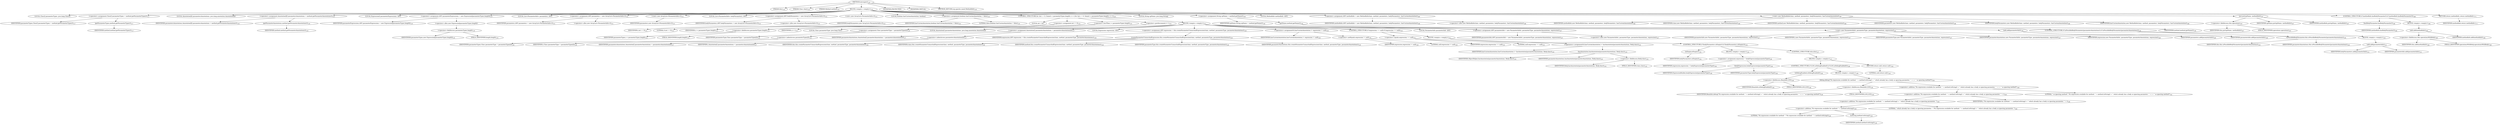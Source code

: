 digraph "introspect" {  
"319" [label = <(METHOD,introspect)<SUB>116</SUB>> ]
"22" [label = <(PARAM,this)<SUB>116</SUB>> ]
"320" [label = <(PARAM,Class clazz)<SUB>116</SUB>> ]
"321" [label = <(PARAM,Method method)<SUB>116</SUB>> ]
"322" [label = <(BLOCK,&lt;empty&gt;,&lt;empty&gt;)<SUB>116</SUB>> ]
"323" [label = <(LOCAL,Class[] parameterTypes: java.lang.Class[])> ]
"324" [label = <(&lt;operator&gt;.assignment,Class[] parameterTypes = method.getParameterTypes())<SUB>117</SUB>> ]
"325" [label = <(IDENTIFIER,parameterTypes,Class[] parameterTypes = method.getParameterTypes())<SUB>117</SUB>> ]
"326" [label = <(getParameterTypes,method.getParameterTypes())<SUB>117</SUB>> ]
"327" [label = <(IDENTIFIER,method,method.getParameterTypes())<SUB>117</SUB>> ]
"328" [label = <(LOCAL,Annotation[][] parametersAnnotations: java.lang.annotation.Annotation[][])> ]
"329" [label = <(&lt;operator&gt;.assignment,Annotation[][] parametersAnnotations = method.getParameterAnnotations())<SUB>118</SUB>> ]
"330" [label = <(IDENTIFIER,parametersAnnotations,Annotation[][] parametersAnnotations = method.getParameterAnnotations())<SUB>118</SUB>> ]
"331" [label = <(getParameterAnnotations,method.getParameterAnnotations())<SUB>118</SUB>> ]
"332" [label = <(IDENTIFIER,method,method.getParameterAnnotations())<SUB>118</SUB>> ]
"333" [label = <(LOCAL,Expression[] parameterExpressions: ANY)> ]
"334" [label = <(&lt;operator&gt;.assignment,ANY parameterExpressions = new Expression[parameterTypes.length])<SUB>119</SUB>> ]
"335" [label = <(IDENTIFIER,parameterExpressions,ANY parameterExpressions = new Expression[parameterTypes.length])<SUB>119</SUB>> ]
"336" [label = <(&lt;operator&gt;.alloc,new Expression[parameterTypes.length])> ]
"337" [label = <(&lt;operator&gt;.fieldAccess,parameterTypes.length)<SUB>119</SUB>> ]
"338" [label = <(IDENTIFIER,parameterTypes,new Expression[parameterTypes.length])<SUB>119</SUB>> ]
"339" [label = <(FIELD_IDENTIFIER,length,length)<SUB>119</SUB>> ]
"18" [label = <(LOCAL,List&lt;ParameterInfo&gt; parameters: ANY)> ]
"340" [label = <(&lt;operator&gt;.assignment,ANY parameters = new ArrayList&lt;ParameterInfo&gt;())<SUB>121</SUB>> ]
"341" [label = <(IDENTIFIER,parameters,ANY parameters = new ArrayList&lt;ParameterInfo&gt;())<SUB>121</SUB>> ]
"342" [label = <(&lt;operator&gt;.alloc,new ArrayList&lt;ParameterInfo&gt;())<SUB>121</SUB>> ]
"343" [label = <(&lt;init&gt;,new ArrayList&lt;ParameterInfo&gt;())<SUB>121</SUB>> ]
"17" [label = <(IDENTIFIER,parameters,new ArrayList&lt;ParameterInfo&gt;())<SUB>121</SUB>> ]
"20" [label = <(LOCAL,List&lt;ParameterInfo&gt; bodyParameters: ANY)> ]
"344" [label = <(&lt;operator&gt;.assignment,ANY bodyParameters = new ArrayList&lt;ParameterInfo&gt;())<SUB>122</SUB>> ]
"345" [label = <(IDENTIFIER,bodyParameters,ANY bodyParameters = new ArrayList&lt;ParameterInfo&gt;())<SUB>122</SUB>> ]
"346" [label = <(&lt;operator&gt;.alloc,new ArrayList&lt;ParameterInfo&gt;())<SUB>122</SUB>> ]
"347" [label = <(&lt;init&gt;,new ArrayList&lt;ParameterInfo&gt;())<SUB>122</SUB>> ]
"19" [label = <(IDENTIFIER,bodyParameters,new ArrayList&lt;ParameterInfo&gt;())<SUB>122</SUB>> ]
"348" [label = <(LOCAL,boolean hasCustomAnnotation: boolean)> ]
"349" [label = <(&lt;operator&gt;.assignment,boolean hasCustomAnnotation = false)<SUB>124</SUB>> ]
"350" [label = <(IDENTIFIER,hasCustomAnnotation,boolean hasCustomAnnotation = false)<SUB>124</SUB>> ]
"351" [label = <(LITERAL,false,boolean hasCustomAnnotation = false)<SUB>124</SUB>> ]
"352" [label = <(CONTROL_STRUCTURE,for (int i = 0; Some(i &lt; parameterTypes.length); i++),for (int i = 0; Some(i &lt; parameterTypes.length); i++))<SUB>125</SUB>> ]
"353" [label = <(LOCAL,int i: int)> ]
"354" [label = <(&lt;operator&gt;.assignment,int i = 0)<SUB>125</SUB>> ]
"355" [label = <(IDENTIFIER,i,int i = 0)<SUB>125</SUB>> ]
"356" [label = <(LITERAL,0,int i = 0)<SUB>125</SUB>> ]
"357" [label = <(&lt;operator&gt;.lessThan,i &lt; parameterTypes.length)<SUB>125</SUB>> ]
"358" [label = <(IDENTIFIER,i,i &lt; parameterTypes.length)<SUB>125</SUB>> ]
"359" [label = <(&lt;operator&gt;.fieldAccess,parameterTypes.length)<SUB>125</SUB>> ]
"360" [label = <(IDENTIFIER,parameterTypes,i &lt; parameterTypes.length)<SUB>125</SUB>> ]
"361" [label = <(FIELD_IDENTIFIER,length,length)<SUB>125</SUB>> ]
"362" [label = <(&lt;operator&gt;.postIncrement,i++)<SUB>125</SUB>> ]
"363" [label = <(IDENTIFIER,i,i++)<SUB>125</SUB>> ]
"364" [label = <(BLOCK,&lt;empty&gt;,&lt;empty&gt;)<SUB>125</SUB>> ]
"365" [label = <(LOCAL,Class parameterType: java.lang.Class)> ]
"366" [label = <(&lt;operator&gt;.assignment,Class parameterType = parameterTypes[i])<SUB>126</SUB>> ]
"367" [label = <(IDENTIFIER,parameterType,Class parameterType = parameterTypes[i])<SUB>126</SUB>> ]
"368" [label = <(&lt;operator&gt;.indexAccess,parameterTypes[i])<SUB>126</SUB>> ]
"369" [label = <(IDENTIFIER,parameterTypes,Class parameterType = parameterTypes[i])<SUB>126</SUB>> ]
"370" [label = <(IDENTIFIER,i,Class parameterType = parameterTypes[i])<SUB>126</SUB>> ]
"371" [label = <(LOCAL,Annotation[] parameterAnnotations: java.lang.annotation.Annotation[])> ]
"372" [label = <(&lt;operator&gt;.assignment,Annotation[] parameterAnnotations = parametersAnnotations[i])<SUB>127</SUB>> ]
"373" [label = <(IDENTIFIER,parameterAnnotations,Annotation[] parameterAnnotations = parametersAnnotations[i])<SUB>127</SUB>> ]
"374" [label = <(&lt;operator&gt;.indexAccess,parametersAnnotations[i])<SUB>127</SUB>> ]
"375" [label = <(IDENTIFIER,parametersAnnotations,Annotation[] parameterAnnotations = parametersAnnotations[i])<SUB>127</SUB>> ]
"376" [label = <(IDENTIFIER,i,Annotation[] parameterAnnotations = parametersAnnotations[i])<SUB>127</SUB>> ]
"377" [label = <(LOCAL,Expression expression: ANY)> ]
"378" [label = <(&lt;operator&gt;.assignment,ANY expression = this.createParameterUnmarshalExpression(clazz, method, parameterType, parameterAnnotations))<SUB>128</SUB>> ]
"379" [label = <(IDENTIFIER,expression,ANY expression = this.createParameterUnmarshalExpression(clazz, method, parameterType, parameterAnnotations))<SUB>128</SUB>> ]
"380" [label = <(createParameterUnmarshalExpression,this.createParameterUnmarshalExpression(clazz, method, parameterType, parameterAnnotations))<SUB>128</SUB>> ]
"21" [label = <(IDENTIFIER,this,this.createParameterUnmarshalExpression(clazz, method, parameterType, parameterAnnotations))<SUB>128</SUB>> ]
"381" [label = <(IDENTIFIER,clazz,this.createParameterUnmarshalExpression(clazz, method, parameterType, parameterAnnotations))<SUB>128</SUB>> ]
"382" [label = <(IDENTIFIER,method,this.createParameterUnmarshalExpression(clazz, method, parameterType, parameterAnnotations))<SUB>128</SUB>> ]
"383" [label = <(IDENTIFIER,parameterType,this.createParameterUnmarshalExpression(clazz, method, parameterType, parameterAnnotations))<SUB>128</SUB>> ]
"384" [label = <(IDENTIFIER,parameterAnnotations,this.createParameterUnmarshalExpression(clazz, method, parameterType, parameterAnnotations))<SUB>129</SUB>> ]
"385" [label = <(&lt;operators&gt;.assignmentOr,hasCustomAnnotation |= expression != null)<SUB>130</SUB>> ]
"386" [label = <(IDENTIFIER,hasCustomAnnotation,hasCustomAnnotation |= expression != null)<SUB>130</SUB>> ]
"387" [label = <(&lt;operator&gt;.notEquals,expression != null)<SUB>130</SUB>> ]
"388" [label = <(IDENTIFIER,expression,expression != null)<SUB>130</SUB>> ]
"389" [label = <(LITERAL,null,expression != null)<SUB>130</SUB>> ]
"390" [label = <(CONTROL_STRUCTURE,if (expression == null),if (expression == null))<SUB>132</SUB>> ]
"391" [label = <(&lt;operator&gt;.equals,expression == null)<SUB>132</SUB>> ]
"392" [label = <(IDENTIFIER,expression,expression == null)<SUB>132</SUB>> ]
"393" [label = <(LITERAL,null,expression == null)<SUB>132</SUB>> ]
"394" [label = <(BLOCK,&lt;empty&gt;,&lt;empty&gt;)<SUB>132</SUB>> ]
"395" [label = <(&lt;operators&gt;.assignmentOr,hasCustomAnnotation |= hasAnnotation(parameterAnnotations, Body.class))<SUB>133</SUB>> ]
"396" [label = <(IDENTIFIER,hasCustomAnnotation,hasCustomAnnotation |= hasAnnotation(parameterAnnotations, Body.class))<SUB>133</SUB>> ]
"397" [label = <(hasAnnotation,hasAnnotation(parameterAnnotations, Body.class))<SUB>133</SUB>> ]
"398" [label = <(IDENTIFIER,ObjectHelper,hasAnnotation(parameterAnnotations, Body.class))<SUB>133</SUB>> ]
"399" [label = <(IDENTIFIER,parameterAnnotations,hasAnnotation(parameterAnnotations, Body.class))<SUB>133</SUB>> ]
"400" [label = <(&lt;operator&gt;.fieldAccess,Body.class)<SUB>133</SUB>> ]
"401" [label = <(IDENTIFIER,Body,hasAnnotation(parameterAnnotations, Body.class))<SUB>133</SUB>> ]
"402" [label = <(FIELD_IDENTIFIER,class,class)<SUB>133</SUB>> ]
"403" [label = <(CONTROL_STRUCTURE,if (bodyParameters.isEmpty()),if (bodyParameters.isEmpty()))<SUB>134</SUB>> ]
"404" [label = <(isEmpty,isEmpty())<SUB>134</SUB>> ]
"405" [label = <(IDENTIFIER,bodyParameters,isEmpty())<SUB>134</SUB>> ]
"406" [label = <(BLOCK,&lt;empty&gt;,&lt;empty&gt;)<SUB>134</SUB>> ]
"407" [label = <(&lt;operator&gt;.assignment,expression = bodyExpression(parameterType))<SUB>136</SUB>> ]
"408" [label = <(IDENTIFIER,expression,expression = bodyExpression(parameterType))<SUB>136</SUB>> ]
"409" [label = <(bodyExpression,bodyExpression(parameterType))<SUB>136</SUB>> ]
"410" [label = <(IDENTIFIER,ExpressionBuilder,bodyExpression(parameterType))<SUB>136</SUB>> ]
"411" [label = <(IDENTIFIER,parameterType,bodyExpression(parameterType))<SUB>136</SUB>> ]
"412" [label = <(CONTROL_STRUCTURE,else,else)<SUB>137</SUB>> ]
"413" [label = <(BLOCK,&lt;empty&gt;,&lt;empty&gt;)<SUB>137</SUB>> ]
"414" [label = <(CONTROL_STRUCTURE,if (LOG.isDebugEnabled()),if (LOG.isDebugEnabled()))<SUB>138</SUB>> ]
"415" [label = <(isDebugEnabled,isDebugEnabled())<SUB>138</SUB>> ]
"416" [label = <(&lt;operator&gt;.fieldAccess,BeanInfo.LOG)<SUB>138</SUB>> ]
"417" [label = <(IDENTIFIER,BeanInfo,isDebugEnabled())<SUB>138</SUB>> ]
"418" [label = <(FIELD_IDENTIFIER,LOG,LOG)<SUB>138</SUB>> ]
"419" [label = <(BLOCK,&lt;empty&gt;,&lt;empty&gt;)<SUB>138</SUB>> ]
"420" [label = <(debug,debug(&quot;No expression available for method: &quot; + method.toString() + &quot; which already has a body so ignoring parameter: &quot; + i + &quot; so ignoring method&quot;))<SUB>139</SUB>> ]
"421" [label = <(&lt;operator&gt;.fieldAccess,BeanInfo.LOG)<SUB>139</SUB>> ]
"422" [label = <(IDENTIFIER,BeanInfo,debug(&quot;No expression available for method: &quot; + method.toString() + &quot; which already has a body so ignoring parameter: &quot; + i + &quot; so ignoring method&quot;))<SUB>139</SUB>> ]
"423" [label = <(FIELD_IDENTIFIER,LOG,LOG)<SUB>139</SUB>> ]
"424" [label = <(&lt;operator&gt;.addition,&quot;No expression available for method: &quot; + method.toString() + &quot; which already has a body so ignoring parameter: &quot; + i + &quot; so ignoring method&quot;)<SUB>139</SUB>> ]
"425" [label = <(&lt;operator&gt;.addition,&quot;No expression available for method: &quot; + method.toString() + &quot; which already has a body so ignoring parameter: &quot; + i)<SUB>139</SUB>> ]
"426" [label = <(&lt;operator&gt;.addition,&quot;No expression available for method: &quot; + method.toString() + &quot; which already has a body so ignoring parameter: &quot;)<SUB>139</SUB>> ]
"427" [label = <(&lt;operator&gt;.addition,&quot;No expression available for method: &quot; + method.toString())<SUB>139</SUB>> ]
"428" [label = <(LITERAL,&quot;No expression available for method: &quot;,&quot;No expression available for method: &quot; + method.toString())<SUB>139</SUB>> ]
"429" [label = <(toString,method.toString())<SUB>139</SUB>> ]
"430" [label = <(IDENTIFIER,method,method.toString())<SUB>139</SUB>> ]
"431" [label = <(LITERAL,&quot; which already has a body so ignoring parameter: &quot;,&quot;No expression available for method: &quot; + method.toString() + &quot; which already has a body so ignoring parameter: &quot;)<SUB>140</SUB>> ]
"432" [label = <(IDENTIFIER,i,&quot;No expression available for method: &quot; + method.toString() + &quot; which already has a body so ignoring parameter: &quot; + i)<SUB>140</SUB>> ]
"433" [label = <(LITERAL,&quot; so ignoring method&quot;,&quot;No expression available for method: &quot; + method.toString() + &quot; which already has a body so ignoring parameter: &quot; + i + &quot; so ignoring method&quot;)<SUB>141</SUB>> ]
"434" [label = <(RETURN,return null;,return null;)<SUB>143</SUB>> ]
"435" [label = <(LITERAL,null,return null;)<SUB>143</SUB>> ]
"24" [label = <(LOCAL,ParameterInfo parameterInfo: ANY)> ]
"436" [label = <(&lt;operator&gt;.assignment,ANY parameterInfo = new ParameterInfo(i, parameterType, parameterAnnotations, expression))<SUB>147</SUB>> ]
"437" [label = <(IDENTIFIER,parameterInfo,ANY parameterInfo = new ParameterInfo(i, parameterType, parameterAnnotations, expression))<SUB>147</SUB>> ]
"438" [label = <(&lt;operator&gt;.alloc,new ParameterInfo(i, parameterType, parameterAnnotations, expression))<SUB>147</SUB>> ]
"439" [label = <(&lt;init&gt;,new ParameterInfo(i, parameterType, parameterAnnotations, expression))<SUB>147</SUB>> ]
"23" [label = <(IDENTIFIER,parameterInfo,new ParameterInfo(i, parameterType, parameterAnnotations, expression))<SUB>147</SUB>> ]
"440" [label = <(IDENTIFIER,i,new ParameterInfo(i, parameterType, parameterAnnotations, expression))<SUB>147</SUB>> ]
"441" [label = <(IDENTIFIER,parameterType,new ParameterInfo(i, parameterType, parameterAnnotations, expression))<SUB>147</SUB>> ]
"442" [label = <(IDENTIFIER,parameterAnnotations,new ParameterInfo(i, parameterType, parameterAnnotations, expression))<SUB>147</SUB>> ]
"443" [label = <(IDENTIFIER,expression,new ParameterInfo(i, parameterType, parameterAnnotations, expression))<SUB>148</SUB>> ]
"444" [label = <(add,add(parameterInfo))<SUB>149</SUB>> ]
"445" [label = <(IDENTIFIER,parameters,add(parameterInfo))<SUB>149</SUB>> ]
"446" [label = <(IDENTIFIER,parameterInfo,add(parameterInfo))<SUB>149</SUB>> ]
"447" [label = <(CONTROL_STRUCTURE,if (isPossibleBodyParameter(parameterAnnotations)),if (isPossibleBodyParameter(parameterAnnotations)))<SUB>150</SUB>> ]
"448" [label = <(isPossibleBodyParameter,this.isPossibleBodyParameter(parameterAnnotations))<SUB>150</SUB>> ]
"25" [label = <(IDENTIFIER,this,this.isPossibleBodyParameter(parameterAnnotations))<SUB>150</SUB>> ]
"449" [label = <(IDENTIFIER,parameterAnnotations,this.isPossibleBodyParameter(parameterAnnotations))<SUB>150</SUB>> ]
"450" [label = <(BLOCK,&lt;empty&gt;,&lt;empty&gt;)<SUB>150</SUB>> ]
"451" [label = <(add,add(parameterInfo))<SUB>151</SUB>> ]
"452" [label = <(IDENTIFIER,bodyParameters,add(parameterInfo))<SUB>151</SUB>> ]
"453" [label = <(IDENTIFIER,parameterInfo,add(parameterInfo))<SUB>151</SUB>> ]
"454" [label = <(LOCAL,String opName: java.lang.String)> ]
"455" [label = <(&lt;operator&gt;.assignment,String opName = method.getName())<SUB>156</SUB>> ]
"456" [label = <(IDENTIFIER,opName,String opName = method.getName())<SUB>156</SUB>> ]
"457" [label = <(getName,method.getName())<SUB>156</SUB>> ]
"458" [label = <(IDENTIFIER,method,method.getName())<SUB>156</SUB>> ]
"27" [label = <(LOCAL,MethodInfo methodInfo: ANY)> ]
"459" [label = <(&lt;operator&gt;.assignment,ANY methodInfo = new MethodInfo(clazz, method, parameters, bodyParameters, hasCustomAnnotation))<SUB>166</SUB>> ]
"460" [label = <(IDENTIFIER,methodInfo,ANY methodInfo = new MethodInfo(clazz, method, parameters, bodyParameters, hasCustomAnnotation))<SUB>166</SUB>> ]
"461" [label = <(&lt;operator&gt;.alloc,new MethodInfo(clazz, method, parameters, bodyParameters, hasCustomAnnotation))<SUB>166</SUB>> ]
"462" [label = <(&lt;init&gt;,new MethodInfo(clazz, method, parameters, bodyParameters, hasCustomAnnotation))<SUB>166</SUB>> ]
"26" [label = <(IDENTIFIER,methodInfo,new MethodInfo(clazz, method, parameters, bodyParameters, hasCustomAnnotation))<SUB>166</SUB>> ]
"463" [label = <(IDENTIFIER,clazz,new MethodInfo(clazz, method, parameters, bodyParameters, hasCustomAnnotation))<SUB>166</SUB>> ]
"464" [label = <(IDENTIFIER,method,new MethodInfo(clazz, method, parameters, bodyParameters, hasCustomAnnotation))<SUB>166</SUB>> ]
"465" [label = <(IDENTIFIER,parameters,new MethodInfo(clazz, method, parameters, bodyParameters, hasCustomAnnotation))<SUB>166</SUB>> ]
"466" [label = <(IDENTIFIER,bodyParameters,new MethodInfo(clazz, method, parameters, bodyParameters, hasCustomAnnotation))<SUB>166</SUB>> ]
"467" [label = <(IDENTIFIER,hasCustomAnnotation,new MethodInfo(clazz, method, parameters, bodyParameters, hasCustomAnnotation))<SUB>166</SUB>> ]
"468" [label = <(put,put(opName, methodInfo))<SUB>167</SUB>> ]
"469" [label = <(&lt;operator&gt;.fieldAccess,this.operations)<SUB>167</SUB>> ]
"470" [label = <(IDENTIFIER,this,put(opName, methodInfo))<SUB>167</SUB>> ]
"471" [label = <(FIELD_IDENTIFIER,operations,operations)<SUB>167</SUB>> ]
"472" [label = <(IDENTIFIER,opName,put(opName, methodInfo))<SUB>167</SUB>> ]
"473" [label = <(IDENTIFIER,methodInfo,put(opName, methodInfo))<SUB>167</SUB>> ]
"474" [label = <(CONTROL_STRUCTURE,if (methodInfo.hasBodyParameter()),if (methodInfo.hasBodyParameter()))<SUB>168</SUB>> ]
"475" [label = <(hasBodyParameter,hasBodyParameter())<SUB>168</SUB>> ]
"476" [label = <(IDENTIFIER,methodInfo,hasBodyParameter())<SUB>168</SUB>> ]
"477" [label = <(BLOCK,&lt;empty&gt;,&lt;empty&gt;)<SUB>168</SUB>> ]
"478" [label = <(add,add(methodInfo))<SUB>169</SUB>> ]
"479" [label = <(&lt;operator&gt;.fieldAccess,this.operationsWithBody)<SUB>169</SUB>> ]
"480" [label = <(IDENTIFIER,this,add(methodInfo))<SUB>169</SUB>> ]
"481" [label = <(FIELD_IDENTIFIER,operationsWithBody,operationsWithBody)<SUB>169</SUB>> ]
"482" [label = <(IDENTIFIER,methodInfo,add(methodInfo))<SUB>169</SUB>> ]
"483" [label = <(RETURN,return methodInfo;,return methodInfo;)<SUB>171</SUB>> ]
"484" [label = <(IDENTIFIER,methodInfo,return methodInfo;)<SUB>171</SUB>> ]
"485" [label = <(MODIFIER,PROTECTED)> ]
"486" [label = <(MODIFIER,VIRTUAL)> ]
"487" [label = <(METHOD_RETURN,org.apache.camel.MethodInfo)<SUB>116</SUB>> ]
  "319" -> "22" 
  "319" -> "320" 
  "319" -> "321" 
  "319" -> "322" 
  "319" -> "485" 
  "319" -> "486" 
  "319" -> "487" 
  "322" -> "323" 
  "322" -> "324" 
  "322" -> "328" 
  "322" -> "329" 
  "322" -> "333" 
  "322" -> "334" 
  "322" -> "18" 
  "322" -> "340" 
  "322" -> "343" 
  "322" -> "20" 
  "322" -> "344" 
  "322" -> "347" 
  "322" -> "348" 
  "322" -> "349" 
  "322" -> "352" 
  "322" -> "454" 
  "322" -> "455" 
  "322" -> "27" 
  "322" -> "459" 
  "322" -> "462" 
  "322" -> "468" 
  "322" -> "474" 
  "322" -> "483" 
  "324" -> "325" 
  "324" -> "326" 
  "326" -> "327" 
  "329" -> "330" 
  "329" -> "331" 
  "331" -> "332" 
  "334" -> "335" 
  "334" -> "336" 
  "336" -> "337" 
  "337" -> "338" 
  "337" -> "339" 
  "340" -> "341" 
  "340" -> "342" 
  "343" -> "17" 
  "344" -> "345" 
  "344" -> "346" 
  "347" -> "19" 
  "349" -> "350" 
  "349" -> "351" 
  "352" -> "353" 
  "352" -> "354" 
  "352" -> "357" 
  "352" -> "362" 
  "352" -> "364" 
  "354" -> "355" 
  "354" -> "356" 
  "357" -> "358" 
  "357" -> "359" 
  "359" -> "360" 
  "359" -> "361" 
  "362" -> "363" 
  "364" -> "365" 
  "364" -> "366" 
  "364" -> "371" 
  "364" -> "372" 
  "364" -> "377" 
  "364" -> "378" 
  "364" -> "385" 
  "364" -> "390" 
  "364" -> "24" 
  "364" -> "436" 
  "364" -> "439" 
  "364" -> "444" 
  "364" -> "447" 
  "366" -> "367" 
  "366" -> "368" 
  "368" -> "369" 
  "368" -> "370" 
  "372" -> "373" 
  "372" -> "374" 
  "374" -> "375" 
  "374" -> "376" 
  "378" -> "379" 
  "378" -> "380" 
  "380" -> "21" 
  "380" -> "381" 
  "380" -> "382" 
  "380" -> "383" 
  "380" -> "384" 
  "385" -> "386" 
  "385" -> "387" 
  "387" -> "388" 
  "387" -> "389" 
  "390" -> "391" 
  "390" -> "394" 
  "391" -> "392" 
  "391" -> "393" 
  "394" -> "395" 
  "394" -> "403" 
  "395" -> "396" 
  "395" -> "397" 
  "397" -> "398" 
  "397" -> "399" 
  "397" -> "400" 
  "400" -> "401" 
  "400" -> "402" 
  "403" -> "404" 
  "403" -> "406" 
  "403" -> "412" 
  "404" -> "405" 
  "406" -> "407" 
  "407" -> "408" 
  "407" -> "409" 
  "409" -> "410" 
  "409" -> "411" 
  "412" -> "413" 
  "413" -> "414" 
  "413" -> "434" 
  "414" -> "415" 
  "414" -> "419" 
  "415" -> "416" 
  "416" -> "417" 
  "416" -> "418" 
  "419" -> "420" 
  "420" -> "421" 
  "420" -> "424" 
  "421" -> "422" 
  "421" -> "423" 
  "424" -> "425" 
  "424" -> "433" 
  "425" -> "426" 
  "425" -> "432" 
  "426" -> "427" 
  "426" -> "431" 
  "427" -> "428" 
  "427" -> "429" 
  "429" -> "430" 
  "434" -> "435" 
  "436" -> "437" 
  "436" -> "438" 
  "439" -> "23" 
  "439" -> "440" 
  "439" -> "441" 
  "439" -> "442" 
  "439" -> "443" 
  "444" -> "445" 
  "444" -> "446" 
  "447" -> "448" 
  "447" -> "450" 
  "448" -> "25" 
  "448" -> "449" 
  "450" -> "451" 
  "451" -> "452" 
  "451" -> "453" 
  "455" -> "456" 
  "455" -> "457" 
  "457" -> "458" 
  "459" -> "460" 
  "459" -> "461" 
  "462" -> "26" 
  "462" -> "463" 
  "462" -> "464" 
  "462" -> "465" 
  "462" -> "466" 
  "462" -> "467" 
  "468" -> "469" 
  "468" -> "472" 
  "468" -> "473" 
  "469" -> "470" 
  "469" -> "471" 
  "474" -> "475" 
  "474" -> "477" 
  "475" -> "476" 
  "477" -> "478" 
  "478" -> "479" 
  "478" -> "482" 
  "479" -> "480" 
  "479" -> "481" 
  "483" -> "484" 
}
